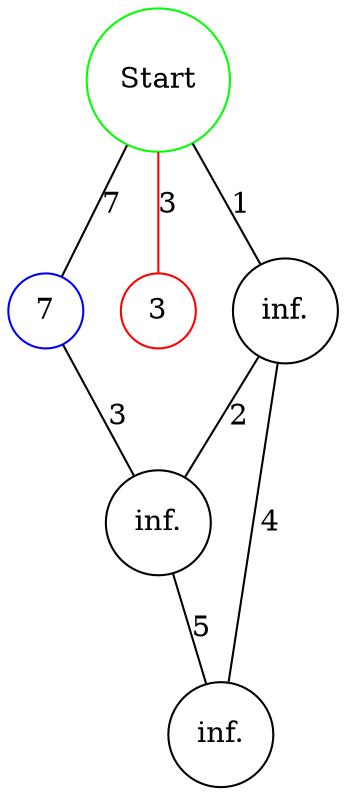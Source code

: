 
graph G {
    node[shape=circle, width=0.5]
    A [pos="1,2!", label="Start", color = "green"]
    B [pos="5,2!", label="7", color = "blue"]
    C [pos="0,0!", label="3", color = "red"]
    D [pos="3,0!", label="inf."]
    E [pos="7,0!", label="inf."]
    F [pos="2,-2!", label="inf."]
    
    A -- B [label="7"]
    A -- C [label="3", color = "red"]
    A -- D [label="1"]
    
    B -- E [label="3"]
    
    D -- E [label="2"]
    D -- F [label="4"]
    
    E -- F [label="5"]
}
